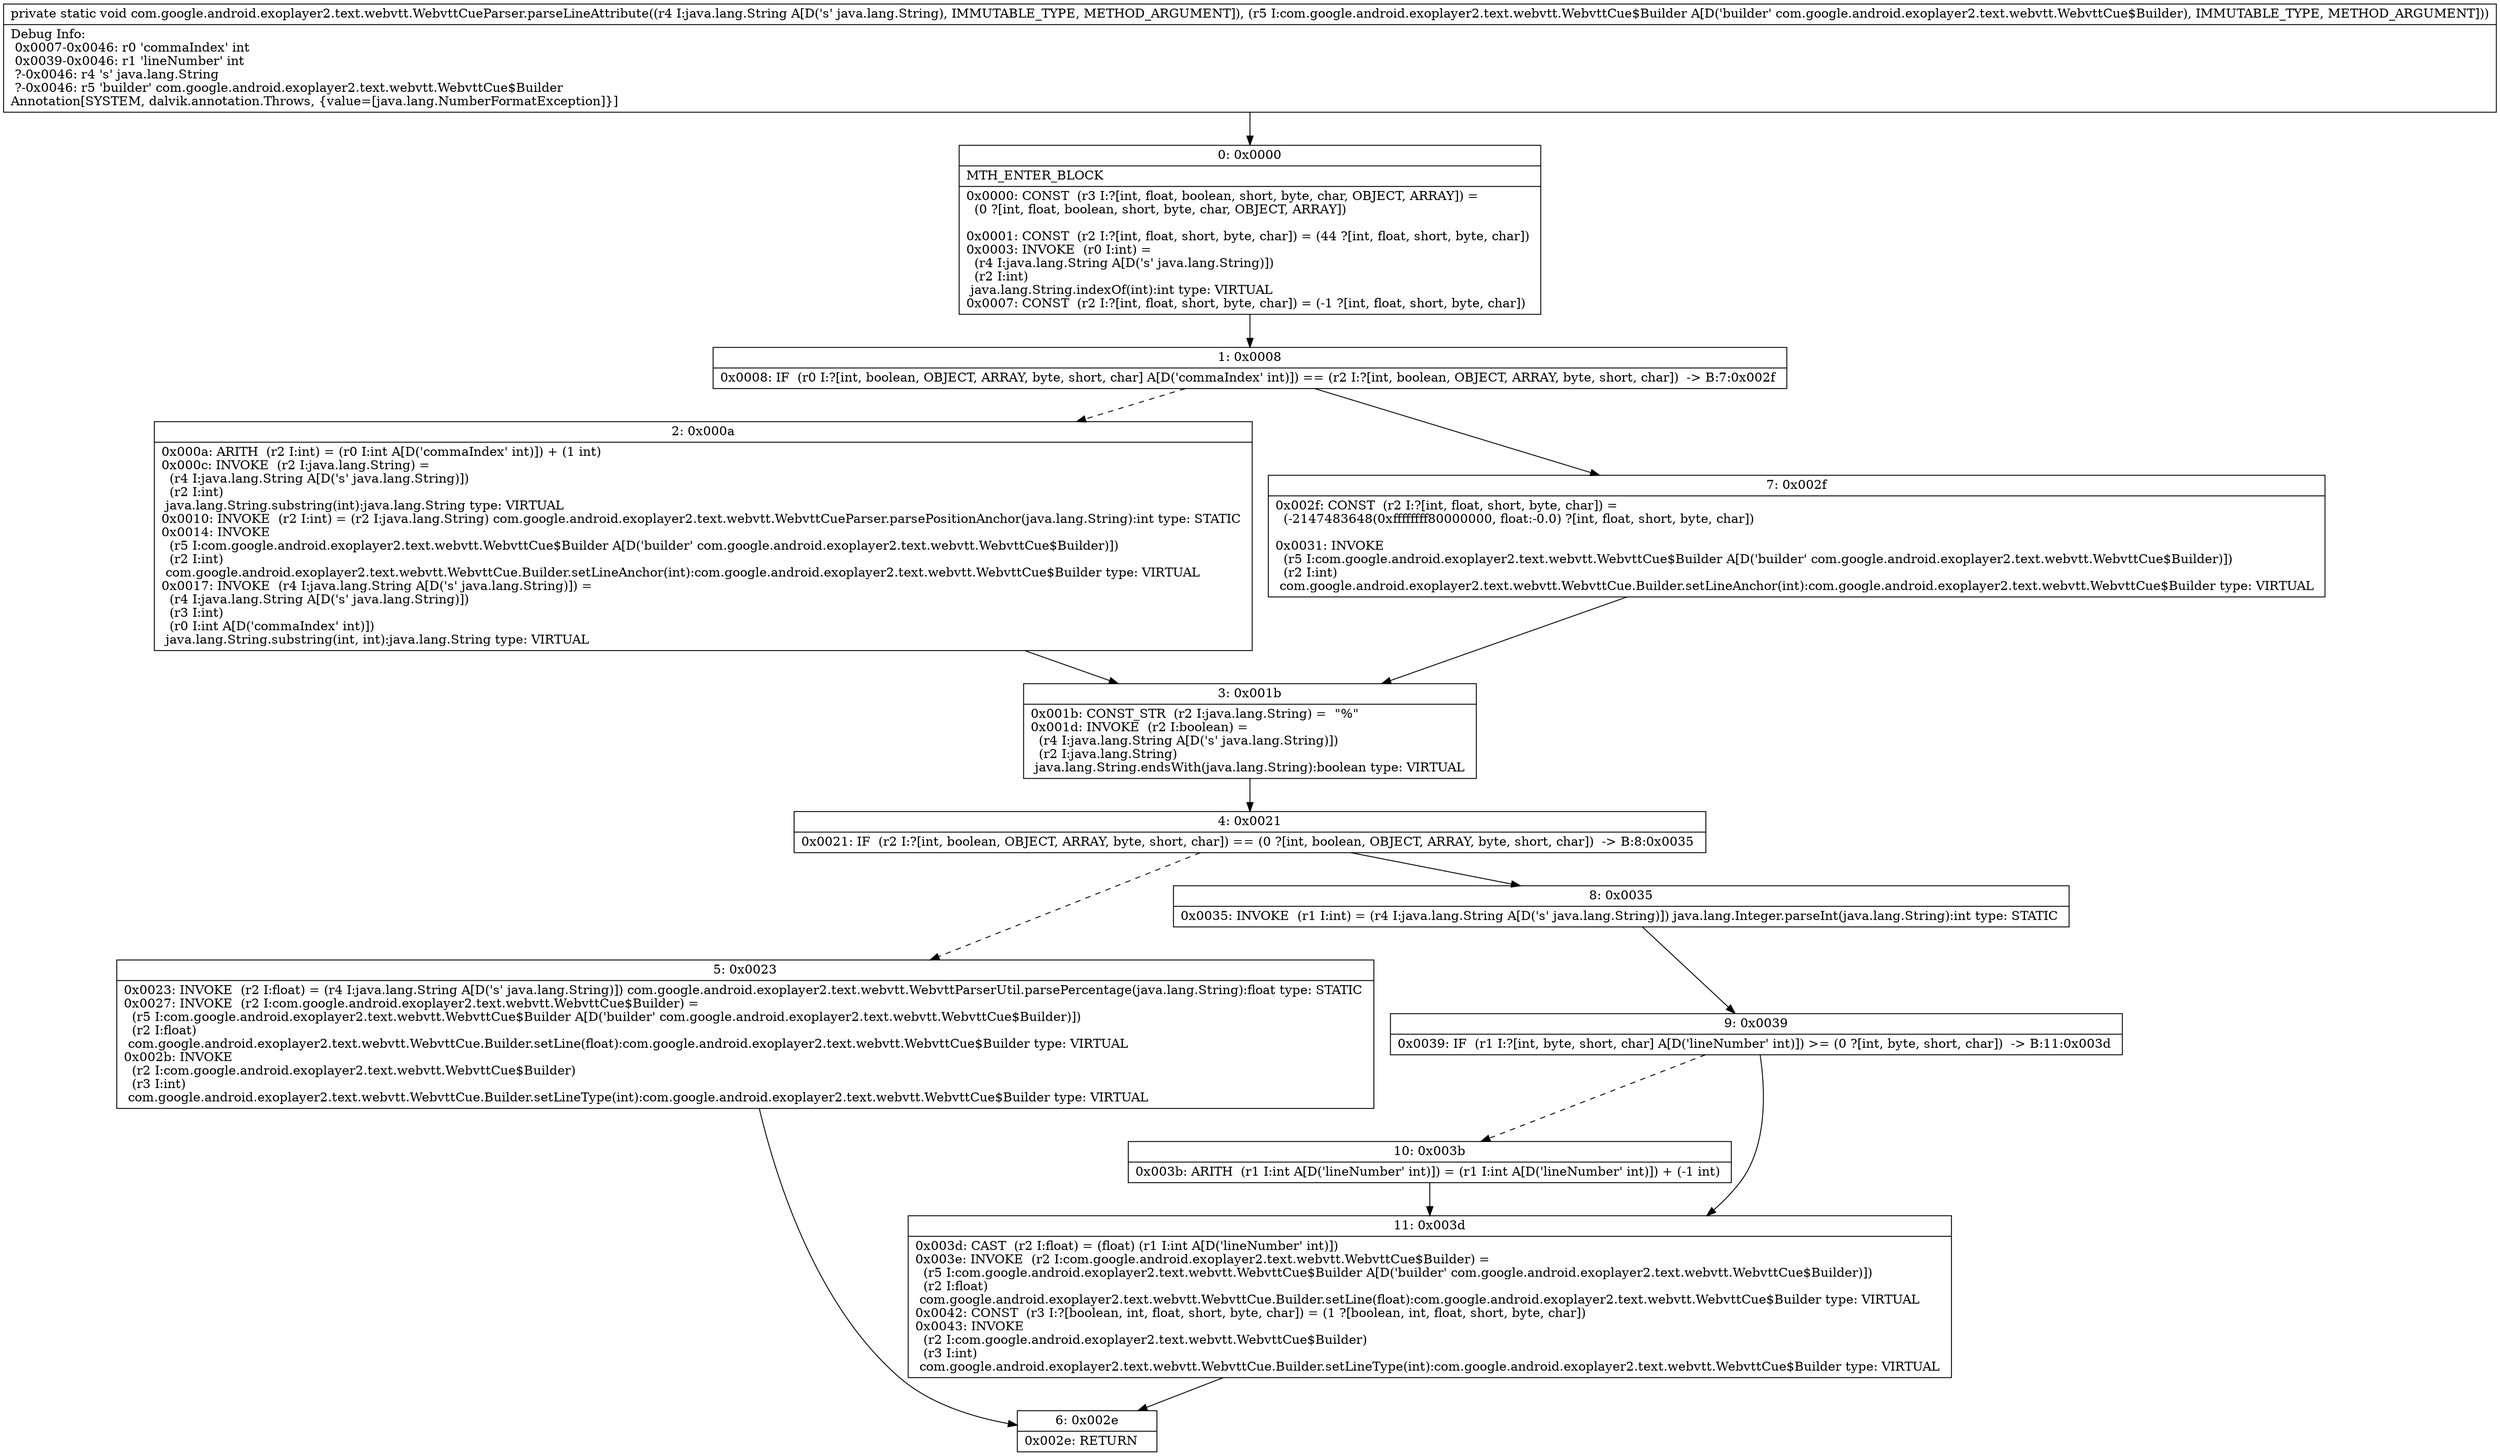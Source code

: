 digraph "CFG forcom.google.android.exoplayer2.text.webvtt.WebvttCueParser.parseLineAttribute(Ljava\/lang\/String;Lcom\/google\/android\/exoplayer2\/text\/webvtt\/WebvttCue$Builder;)V" {
Node_0 [shape=record,label="{0\:\ 0x0000|MTH_ENTER_BLOCK\l|0x0000: CONST  (r3 I:?[int, float, boolean, short, byte, char, OBJECT, ARRAY]) = \l  (0 ?[int, float, boolean, short, byte, char, OBJECT, ARRAY])\l \l0x0001: CONST  (r2 I:?[int, float, short, byte, char]) = (44 ?[int, float, short, byte, char]) \l0x0003: INVOKE  (r0 I:int) = \l  (r4 I:java.lang.String A[D('s' java.lang.String)])\l  (r2 I:int)\l java.lang.String.indexOf(int):int type: VIRTUAL \l0x0007: CONST  (r2 I:?[int, float, short, byte, char]) = (\-1 ?[int, float, short, byte, char]) \l}"];
Node_1 [shape=record,label="{1\:\ 0x0008|0x0008: IF  (r0 I:?[int, boolean, OBJECT, ARRAY, byte, short, char] A[D('commaIndex' int)]) == (r2 I:?[int, boolean, OBJECT, ARRAY, byte, short, char])  \-\> B:7:0x002f \l}"];
Node_2 [shape=record,label="{2\:\ 0x000a|0x000a: ARITH  (r2 I:int) = (r0 I:int A[D('commaIndex' int)]) + (1 int) \l0x000c: INVOKE  (r2 I:java.lang.String) = \l  (r4 I:java.lang.String A[D('s' java.lang.String)])\l  (r2 I:int)\l java.lang.String.substring(int):java.lang.String type: VIRTUAL \l0x0010: INVOKE  (r2 I:int) = (r2 I:java.lang.String) com.google.android.exoplayer2.text.webvtt.WebvttCueParser.parsePositionAnchor(java.lang.String):int type: STATIC \l0x0014: INVOKE  \l  (r5 I:com.google.android.exoplayer2.text.webvtt.WebvttCue$Builder A[D('builder' com.google.android.exoplayer2.text.webvtt.WebvttCue$Builder)])\l  (r2 I:int)\l com.google.android.exoplayer2.text.webvtt.WebvttCue.Builder.setLineAnchor(int):com.google.android.exoplayer2.text.webvtt.WebvttCue$Builder type: VIRTUAL \l0x0017: INVOKE  (r4 I:java.lang.String A[D('s' java.lang.String)]) = \l  (r4 I:java.lang.String A[D('s' java.lang.String)])\l  (r3 I:int)\l  (r0 I:int A[D('commaIndex' int)])\l java.lang.String.substring(int, int):java.lang.String type: VIRTUAL \l}"];
Node_3 [shape=record,label="{3\:\ 0x001b|0x001b: CONST_STR  (r2 I:java.lang.String) =  \"%\" \l0x001d: INVOKE  (r2 I:boolean) = \l  (r4 I:java.lang.String A[D('s' java.lang.String)])\l  (r2 I:java.lang.String)\l java.lang.String.endsWith(java.lang.String):boolean type: VIRTUAL \l}"];
Node_4 [shape=record,label="{4\:\ 0x0021|0x0021: IF  (r2 I:?[int, boolean, OBJECT, ARRAY, byte, short, char]) == (0 ?[int, boolean, OBJECT, ARRAY, byte, short, char])  \-\> B:8:0x0035 \l}"];
Node_5 [shape=record,label="{5\:\ 0x0023|0x0023: INVOKE  (r2 I:float) = (r4 I:java.lang.String A[D('s' java.lang.String)]) com.google.android.exoplayer2.text.webvtt.WebvttParserUtil.parsePercentage(java.lang.String):float type: STATIC \l0x0027: INVOKE  (r2 I:com.google.android.exoplayer2.text.webvtt.WebvttCue$Builder) = \l  (r5 I:com.google.android.exoplayer2.text.webvtt.WebvttCue$Builder A[D('builder' com.google.android.exoplayer2.text.webvtt.WebvttCue$Builder)])\l  (r2 I:float)\l com.google.android.exoplayer2.text.webvtt.WebvttCue.Builder.setLine(float):com.google.android.exoplayer2.text.webvtt.WebvttCue$Builder type: VIRTUAL \l0x002b: INVOKE  \l  (r2 I:com.google.android.exoplayer2.text.webvtt.WebvttCue$Builder)\l  (r3 I:int)\l com.google.android.exoplayer2.text.webvtt.WebvttCue.Builder.setLineType(int):com.google.android.exoplayer2.text.webvtt.WebvttCue$Builder type: VIRTUAL \l}"];
Node_6 [shape=record,label="{6\:\ 0x002e|0x002e: RETURN   \l}"];
Node_7 [shape=record,label="{7\:\ 0x002f|0x002f: CONST  (r2 I:?[int, float, short, byte, char]) = \l  (\-2147483648(0xffffffff80000000, float:\-0.0) ?[int, float, short, byte, char])\l \l0x0031: INVOKE  \l  (r5 I:com.google.android.exoplayer2.text.webvtt.WebvttCue$Builder A[D('builder' com.google.android.exoplayer2.text.webvtt.WebvttCue$Builder)])\l  (r2 I:int)\l com.google.android.exoplayer2.text.webvtt.WebvttCue.Builder.setLineAnchor(int):com.google.android.exoplayer2.text.webvtt.WebvttCue$Builder type: VIRTUAL \l}"];
Node_8 [shape=record,label="{8\:\ 0x0035|0x0035: INVOKE  (r1 I:int) = (r4 I:java.lang.String A[D('s' java.lang.String)]) java.lang.Integer.parseInt(java.lang.String):int type: STATIC \l}"];
Node_9 [shape=record,label="{9\:\ 0x0039|0x0039: IF  (r1 I:?[int, byte, short, char] A[D('lineNumber' int)]) \>= (0 ?[int, byte, short, char])  \-\> B:11:0x003d \l}"];
Node_10 [shape=record,label="{10\:\ 0x003b|0x003b: ARITH  (r1 I:int A[D('lineNumber' int)]) = (r1 I:int A[D('lineNumber' int)]) + (\-1 int) \l}"];
Node_11 [shape=record,label="{11\:\ 0x003d|0x003d: CAST  (r2 I:float) = (float) (r1 I:int A[D('lineNumber' int)]) \l0x003e: INVOKE  (r2 I:com.google.android.exoplayer2.text.webvtt.WebvttCue$Builder) = \l  (r5 I:com.google.android.exoplayer2.text.webvtt.WebvttCue$Builder A[D('builder' com.google.android.exoplayer2.text.webvtt.WebvttCue$Builder)])\l  (r2 I:float)\l com.google.android.exoplayer2.text.webvtt.WebvttCue.Builder.setLine(float):com.google.android.exoplayer2.text.webvtt.WebvttCue$Builder type: VIRTUAL \l0x0042: CONST  (r3 I:?[boolean, int, float, short, byte, char]) = (1 ?[boolean, int, float, short, byte, char]) \l0x0043: INVOKE  \l  (r2 I:com.google.android.exoplayer2.text.webvtt.WebvttCue$Builder)\l  (r3 I:int)\l com.google.android.exoplayer2.text.webvtt.WebvttCue.Builder.setLineType(int):com.google.android.exoplayer2.text.webvtt.WebvttCue$Builder type: VIRTUAL \l}"];
MethodNode[shape=record,label="{private static void com.google.android.exoplayer2.text.webvtt.WebvttCueParser.parseLineAttribute((r4 I:java.lang.String A[D('s' java.lang.String), IMMUTABLE_TYPE, METHOD_ARGUMENT]), (r5 I:com.google.android.exoplayer2.text.webvtt.WebvttCue$Builder A[D('builder' com.google.android.exoplayer2.text.webvtt.WebvttCue$Builder), IMMUTABLE_TYPE, METHOD_ARGUMENT]))  | Debug Info:\l  0x0007\-0x0046: r0 'commaIndex' int\l  0x0039\-0x0046: r1 'lineNumber' int\l  ?\-0x0046: r4 's' java.lang.String\l  ?\-0x0046: r5 'builder' com.google.android.exoplayer2.text.webvtt.WebvttCue$Builder\lAnnotation[SYSTEM, dalvik.annotation.Throws, \{value=[java.lang.NumberFormatException]\}]\l}"];
MethodNode -> Node_0;
Node_0 -> Node_1;
Node_1 -> Node_2[style=dashed];
Node_1 -> Node_7;
Node_2 -> Node_3;
Node_3 -> Node_4;
Node_4 -> Node_5[style=dashed];
Node_4 -> Node_8;
Node_5 -> Node_6;
Node_7 -> Node_3;
Node_8 -> Node_9;
Node_9 -> Node_10[style=dashed];
Node_9 -> Node_11;
Node_10 -> Node_11;
Node_11 -> Node_6;
}


